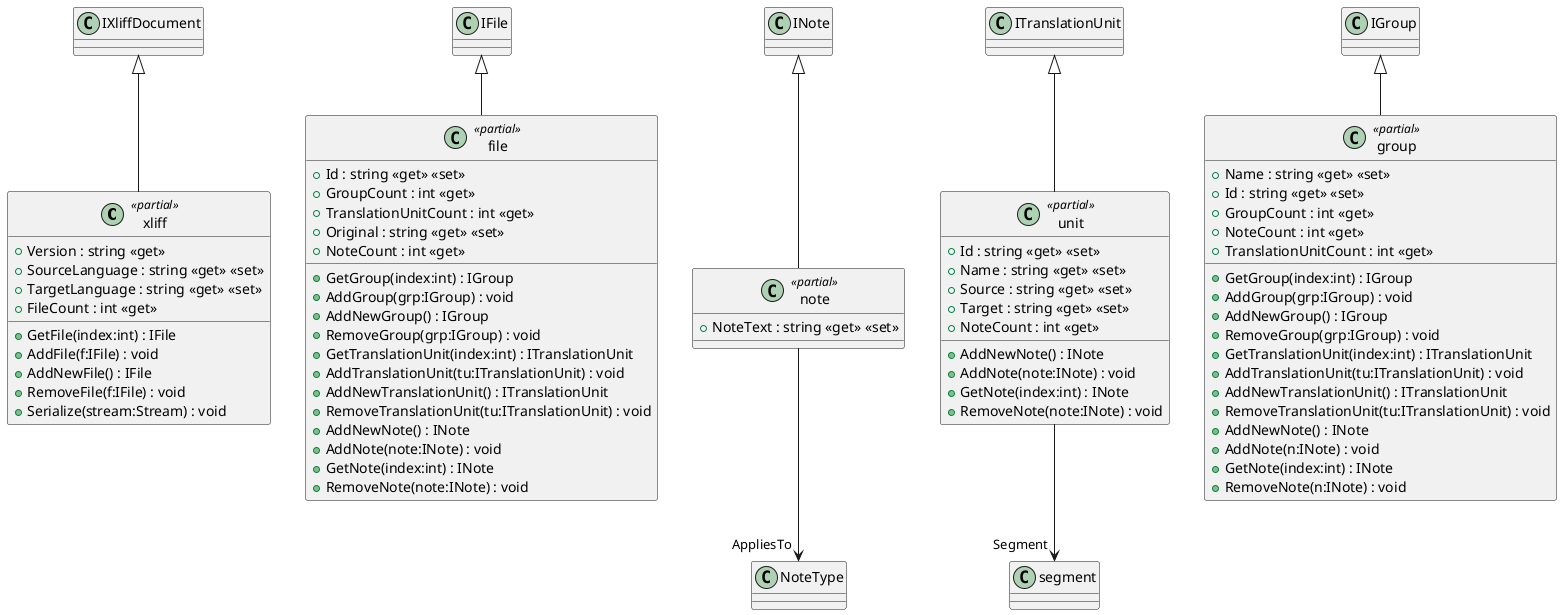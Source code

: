 @startuml
class xliff <<partial>> {
    + Version : string <<get>>
    + SourceLanguage : string <<get>> <<set>>
    + TargetLanguage : string <<get>> <<set>>
    + FileCount : int <<get>>
    + GetFile(index:int) : IFile
    + AddFile(f:IFile) : void
    + AddNewFile() : IFile
    + RemoveFile(f:IFile) : void
    + Serialize(stream:Stream) : void
}
class file <<partial>> {
    + Id : string <<get>> <<set>>
    + GroupCount : int <<get>>
    + TranslationUnitCount : int <<get>>
    + Original : string <<get>> <<set>>
    + NoteCount : int <<get>>
    + GetGroup(index:int) : IGroup
    + AddGroup(grp:IGroup) : void
    + AddNewGroup() : IGroup
    + RemoveGroup(grp:IGroup) : void
    + GetTranslationUnit(index:int) : ITranslationUnit
    + AddTranslationUnit(tu:ITranslationUnit) : void
    + AddNewTranslationUnit() : ITranslationUnit
    + RemoveTranslationUnit(tu:ITranslationUnit) : void
    + AddNewNote() : INote
    + AddNote(note:INote) : void
    + GetNote(index:int) : INote
    + RemoveNote(note:INote) : void
}
class note <<partial>> {
    + NoteText : string <<get>> <<set>>
}
class unit <<partial>> {
    + Id : string <<get>> <<set>>
    + Name : string <<get>> <<set>>
    + Source : string <<get>> <<set>>
    + Target : string <<get>> <<set>>
    + NoteCount : int <<get>>
    + AddNewNote() : INote
    + AddNote(note:INote) : void
    + GetNote(index:int) : INote
    + RemoveNote(note:INote) : void
}
class group <<partial>> {
    + Name : string <<get>> <<set>>
    + Id : string <<get>> <<set>>
    + GroupCount : int <<get>>
    + NoteCount : int <<get>>
    + TranslationUnitCount : int <<get>>
    + GetGroup(index:int) : IGroup
    + AddGroup(grp:IGroup) : void
    + AddNewGroup() : IGroup
    + RemoveGroup(grp:IGroup) : void
    + GetTranslationUnit(index:int) : ITranslationUnit
    + AddTranslationUnit(tu:ITranslationUnit) : void
    + AddNewTranslationUnit() : ITranslationUnit
    + RemoveTranslationUnit(tu:ITranslationUnit) : void
    + AddNewNote() : INote
    + AddNote(n:INote) : void
    + GetNote(index:int) : INote
    + RemoveNote(n:INote) : void
}
IXliffDocument <|-- xliff
IFile <|-- file
INote <|-- note
note --> "AppliesTo" NoteType
ITranslationUnit <|-- unit
unit --> "Segment" segment
IGroup <|-- group
@enduml
